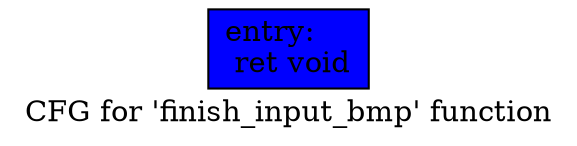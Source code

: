 digraph "CFG for 'finish_input_bmp' function" {
	label="CFG for 'finish_input_bmp' function";

	Node0x4d9c660 [shape=record, style = filled, fillcolor = blue, label="{entry:\l  ret void\l}"];
}
